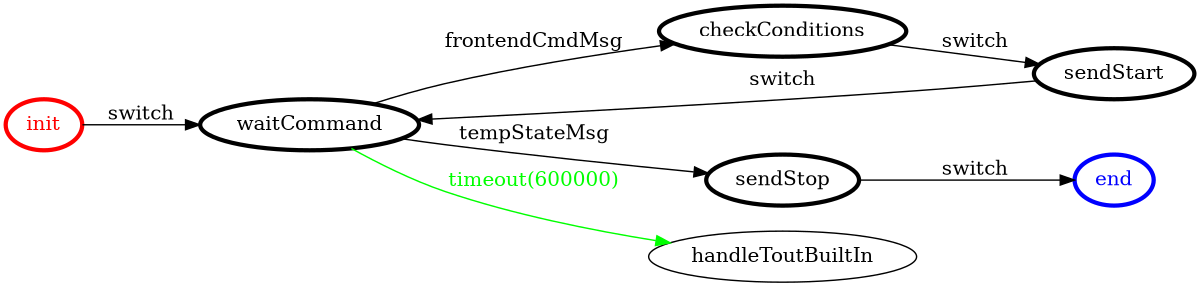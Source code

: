 /*
*
* A GraphViz DOT FSM description 
* Please use a GraphViz visualizer (like http://www.webgraphviz.com)
*  
*/

digraph finite_state_machine {
	rankdir=LR
	size="8,5"
	
	init [ color = red ][ fontcolor = red ][ penwidth = 3 ]
	sendStop [ color = black ][ fontcolor = black ][ penwidth = 3 ]
	sendStart [ color = black ][ fontcolor = black ][ penwidth = 3 ]
	checkConditions [ color = black ][ fontcolor = black ][ penwidth = 3 ]
	waitCommand [ color = black ][ fontcolor = black ][ penwidth = 3 ]
	end [ color = blue ][ fontcolor = blue ][ penwidth = 3 ]
	
	checkConditions -> sendStart [ label = "switch" ][ color = black ][ fontcolor = black ]
	waitCommand -> handleToutBuiltIn [ label = "timeout(600000)" ][ color = green ][ fontcolor = green ]
	sendStart -> waitCommand [ label = "switch" ][ color = black ][ fontcolor = black ]
	waitCommand -> checkConditions [ label = "frontendCmdMsg" ][ color = black ][ fontcolor = black ]
	sendStop -> end [ label = "switch" ][ color = black ][ fontcolor = black ]
	init -> waitCommand [ label = "switch" ][ color = black ][ fontcolor = black ]
	waitCommand -> sendStop [ label = "tempStateMsg" ][ color = black ][ fontcolor = black ]
}
